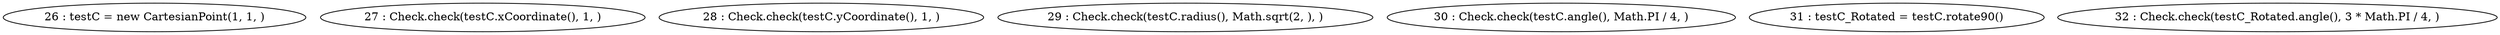 digraph G {
"26 : testC = new CartesianPoint(1, 1, )"
"27 : Check.check(testC.xCoordinate(), 1, )"
"28 : Check.check(testC.yCoordinate(), 1, )"
"29 : Check.check(testC.radius(), Math.sqrt(2, ), )"
"30 : Check.check(testC.angle(), Math.PI / 4, )"
"31 : testC_Rotated = testC.rotate90()"
"32 : Check.check(testC_Rotated.angle(), 3 * Math.PI / 4, )"
}